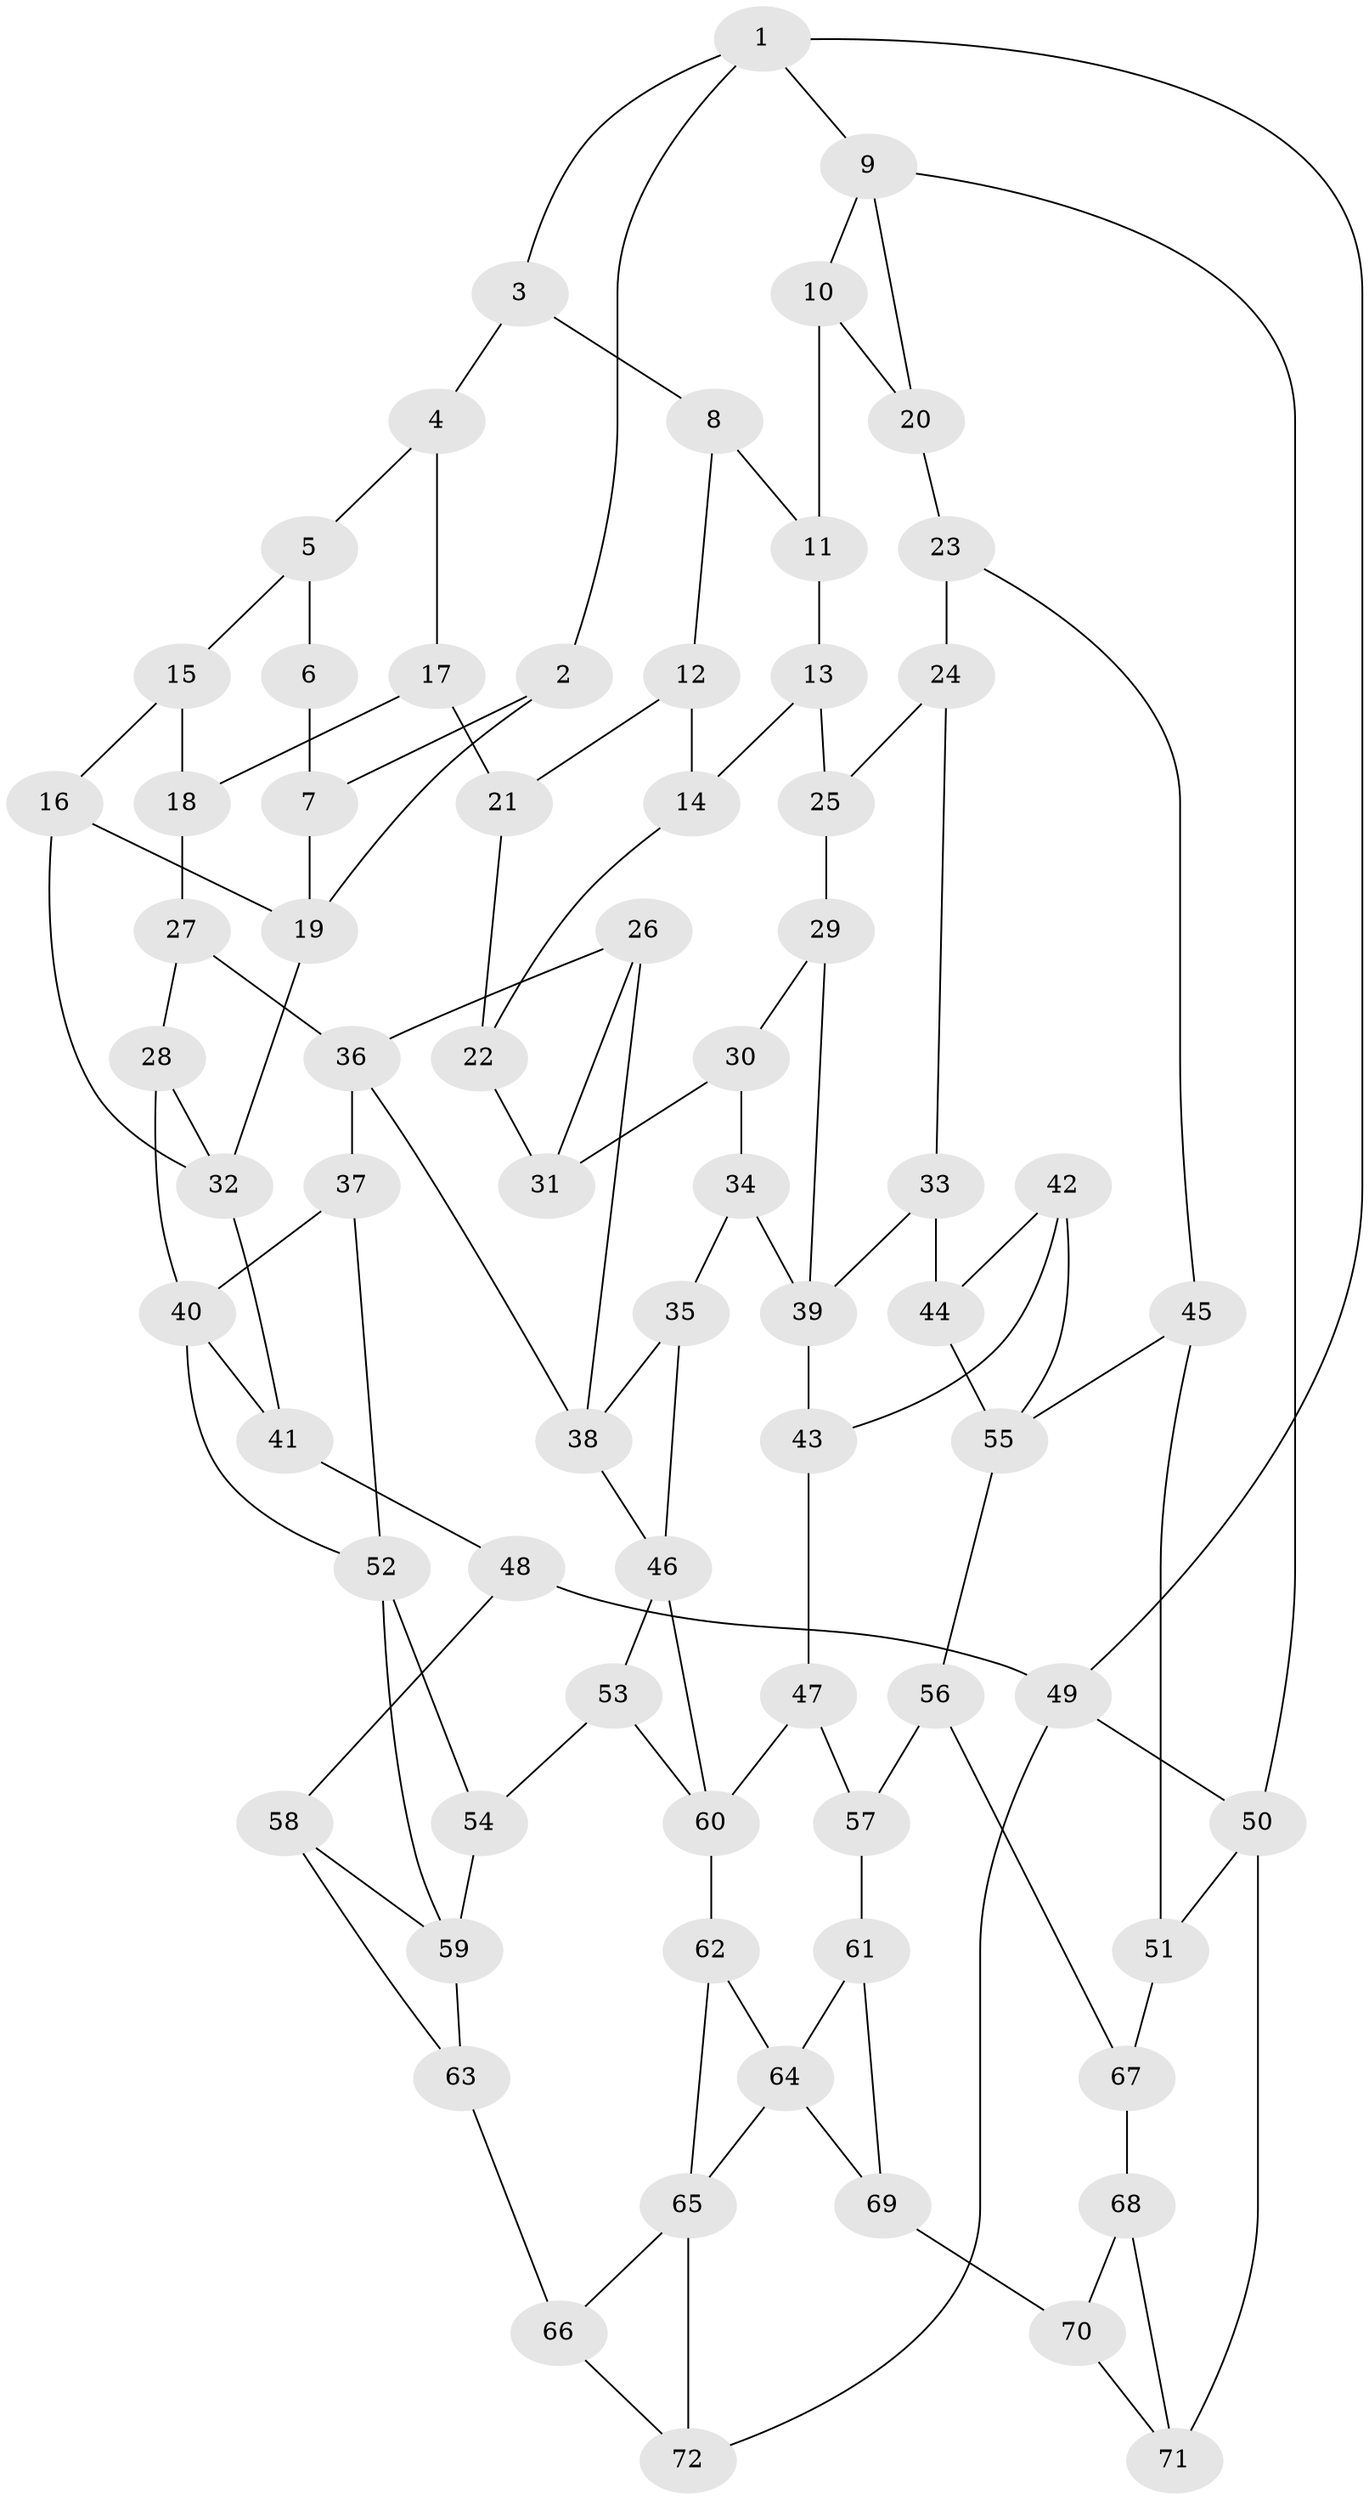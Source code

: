 // original degree distribution, {3: 0.0196078431372549, 6: 0.21568627450980393, 5: 0.5294117647058824, 4: 0.23529411764705882}
// Generated by graph-tools (version 1.1) at 2025/38/03/04/25 23:38:35]
// undirected, 72 vertices, 116 edges
graph export_dot {
  node [color=gray90,style=filled];
  1;
  2;
  3;
  4;
  5;
  6;
  7;
  8;
  9;
  10;
  11;
  12;
  13;
  14;
  15;
  16;
  17;
  18;
  19;
  20;
  21;
  22;
  23;
  24;
  25;
  26;
  27;
  28;
  29;
  30;
  31;
  32;
  33;
  34;
  35;
  36;
  37;
  38;
  39;
  40;
  41;
  42;
  43;
  44;
  45;
  46;
  47;
  48;
  49;
  50;
  51;
  52;
  53;
  54;
  55;
  56;
  57;
  58;
  59;
  60;
  61;
  62;
  63;
  64;
  65;
  66;
  67;
  68;
  69;
  70;
  71;
  72;
  1 -- 2 [weight=1.0];
  1 -- 3 [weight=1.0];
  1 -- 9 [weight=1.0];
  1 -- 49 [weight=1.0];
  2 -- 7 [weight=1.0];
  2 -- 19 [weight=1.0];
  3 -- 4 [weight=1.0];
  3 -- 8 [weight=1.0];
  4 -- 5 [weight=1.0];
  4 -- 17 [weight=1.0];
  5 -- 6 [weight=1.0];
  5 -- 15 [weight=1.0];
  6 -- 7 [weight=2.0];
  7 -- 19 [weight=1.0];
  8 -- 11 [weight=1.0];
  8 -- 12 [weight=1.0];
  9 -- 10 [weight=1.0];
  9 -- 20 [weight=1.0];
  9 -- 50 [weight=1.0];
  10 -- 11 [weight=2.0];
  10 -- 20 [weight=1.0];
  11 -- 13 [weight=1.0];
  12 -- 14 [weight=1.0];
  12 -- 21 [weight=1.0];
  13 -- 14 [weight=1.0];
  13 -- 25 [weight=1.0];
  14 -- 22 [weight=1.0];
  15 -- 16 [weight=1.0];
  15 -- 18 [weight=1.0];
  16 -- 19 [weight=1.0];
  16 -- 32 [weight=1.0];
  17 -- 18 [weight=1.0];
  17 -- 21 [weight=2.0];
  18 -- 27 [weight=1.0];
  19 -- 32 [weight=1.0];
  20 -- 23 [weight=1.0];
  21 -- 22 [weight=1.0];
  22 -- 31 [weight=2.0];
  23 -- 24 [weight=1.0];
  23 -- 45 [weight=1.0];
  24 -- 25 [weight=1.0];
  24 -- 33 [weight=1.0];
  25 -- 29 [weight=1.0];
  26 -- 31 [weight=1.0];
  26 -- 36 [weight=1.0];
  26 -- 38 [weight=1.0];
  27 -- 28 [weight=1.0];
  27 -- 36 [weight=1.0];
  28 -- 32 [weight=1.0];
  28 -- 40 [weight=1.0];
  29 -- 30 [weight=1.0];
  29 -- 39 [weight=1.0];
  30 -- 31 [weight=1.0];
  30 -- 34 [weight=1.0];
  32 -- 41 [weight=1.0];
  33 -- 39 [weight=1.0];
  33 -- 44 [weight=2.0];
  34 -- 35 [weight=1.0];
  34 -- 39 [weight=1.0];
  35 -- 38 [weight=1.0];
  35 -- 46 [weight=1.0];
  36 -- 37 [weight=1.0];
  36 -- 38 [weight=1.0];
  37 -- 40 [weight=1.0];
  37 -- 52 [weight=1.0];
  38 -- 46 [weight=1.0];
  39 -- 43 [weight=1.0];
  40 -- 41 [weight=1.0];
  40 -- 52 [weight=1.0];
  41 -- 48 [weight=1.0];
  42 -- 43 [weight=1.0];
  42 -- 44 [weight=1.0];
  42 -- 55 [weight=1.0];
  43 -- 47 [weight=1.0];
  44 -- 55 [weight=1.0];
  45 -- 51 [weight=1.0];
  45 -- 55 [weight=1.0];
  46 -- 53 [weight=1.0];
  46 -- 60 [weight=1.0];
  47 -- 57 [weight=1.0];
  47 -- 60 [weight=1.0];
  48 -- 49 [weight=1.0];
  48 -- 58 [weight=1.0];
  49 -- 50 [weight=1.0];
  49 -- 72 [weight=1.0];
  50 -- 51 [weight=1.0];
  50 -- 71 [weight=1.0];
  51 -- 67 [weight=1.0];
  52 -- 54 [weight=1.0];
  52 -- 59 [weight=1.0];
  53 -- 54 [weight=1.0];
  53 -- 60 [weight=1.0];
  54 -- 59 [weight=1.0];
  55 -- 56 [weight=1.0];
  56 -- 57 [weight=1.0];
  56 -- 67 [weight=1.0];
  57 -- 61 [weight=1.0];
  58 -- 59 [weight=1.0];
  58 -- 63 [weight=1.0];
  59 -- 63 [weight=1.0];
  60 -- 62 [weight=1.0];
  61 -- 64 [weight=1.0];
  61 -- 69 [weight=1.0];
  62 -- 64 [weight=1.0];
  62 -- 65 [weight=1.0];
  63 -- 66 [weight=2.0];
  64 -- 65 [weight=1.0];
  64 -- 69 [weight=1.0];
  65 -- 66 [weight=1.0];
  65 -- 72 [weight=1.0];
  66 -- 72 [weight=1.0];
  67 -- 68 [weight=2.0];
  68 -- 70 [weight=1.0];
  68 -- 71 [weight=1.0];
  69 -- 70 [weight=2.0];
  70 -- 71 [weight=1.0];
}
